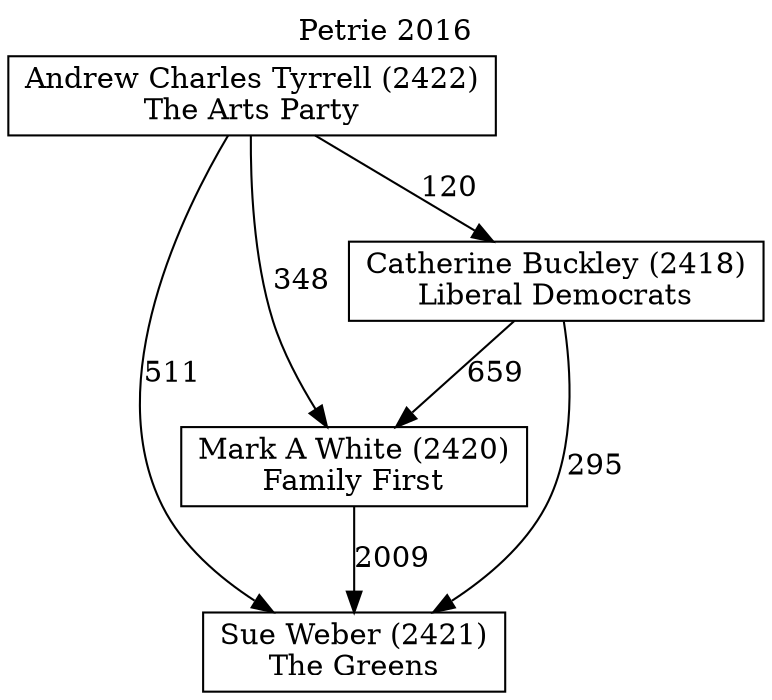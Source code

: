 // House preference flow
digraph "Sue Weber (2421)_Petrie_2016" {
	graph [label="Petrie 2016" labelloc=t mclimit=10]
	node [shape=box]
	"Sue Weber (2421)" [label="Sue Weber (2421)
The Greens"]
	"Mark A White (2420)" [label="Mark A White (2420)
Family First"]
	"Catherine Buckley (2418)" [label="Catherine Buckley (2418)
Liberal Democrats"]
	"Andrew Charles Tyrrell (2422)" [label="Andrew Charles Tyrrell (2422)
The Arts Party"]
	"Sue Weber (2421)" [label="Sue Weber (2421)
The Greens"]
	"Catherine Buckley (2418)" [label="Catherine Buckley (2418)
Liberal Democrats"]
	"Andrew Charles Tyrrell (2422)" [label="Andrew Charles Tyrrell (2422)
The Arts Party"]
	"Sue Weber (2421)" [label="Sue Weber (2421)
The Greens"]
	"Andrew Charles Tyrrell (2422)" [label="Andrew Charles Tyrrell (2422)
The Arts Party"]
	"Andrew Charles Tyrrell (2422)" [label="Andrew Charles Tyrrell (2422)
The Arts Party"]
	"Catherine Buckley (2418)" [label="Catherine Buckley (2418)
Liberal Democrats"]
	"Andrew Charles Tyrrell (2422)" [label="Andrew Charles Tyrrell (2422)
The Arts Party"]
	"Andrew Charles Tyrrell (2422)" [label="Andrew Charles Tyrrell (2422)
The Arts Party"]
	"Mark A White (2420)" [label="Mark A White (2420)
Family First"]
	"Catherine Buckley (2418)" [label="Catherine Buckley (2418)
Liberal Democrats"]
	"Andrew Charles Tyrrell (2422)" [label="Andrew Charles Tyrrell (2422)
The Arts Party"]
	"Mark A White (2420)" [label="Mark A White (2420)
Family First"]
	"Andrew Charles Tyrrell (2422)" [label="Andrew Charles Tyrrell (2422)
The Arts Party"]
	"Andrew Charles Tyrrell (2422)" [label="Andrew Charles Tyrrell (2422)
The Arts Party"]
	"Catherine Buckley (2418)" [label="Catherine Buckley (2418)
Liberal Democrats"]
	"Andrew Charles Tyrrell (2422)" [label="Andrew Charles Tyrrell (2422)
The Arts Party"]
	"Andrew Charles Tyrrell (2422)" [label="Andrew Charles Tyrrell (2422)
The Arts Party"]
	"Mark A White (2420)" -> "Sue Weber (2421)" [label=2009]
	"Catherine Buckley (2418)" -> "Mark A White (2420)" [label=659]
	"Andrew Charles Tyrrell (2422)" -> "Catherine Buckley (2418)" [label=120]
	"Catherine Buckley (2418)" -> "Sue Weber (2421)" [label=295]
	"Andrew Charles Tyrrell (2422)" -> "Sue Weber (2421)" [label=511]
	"Andrew Charles Tyrrell (2422)" -> "Mark A White (2420)" [label=348]
}
